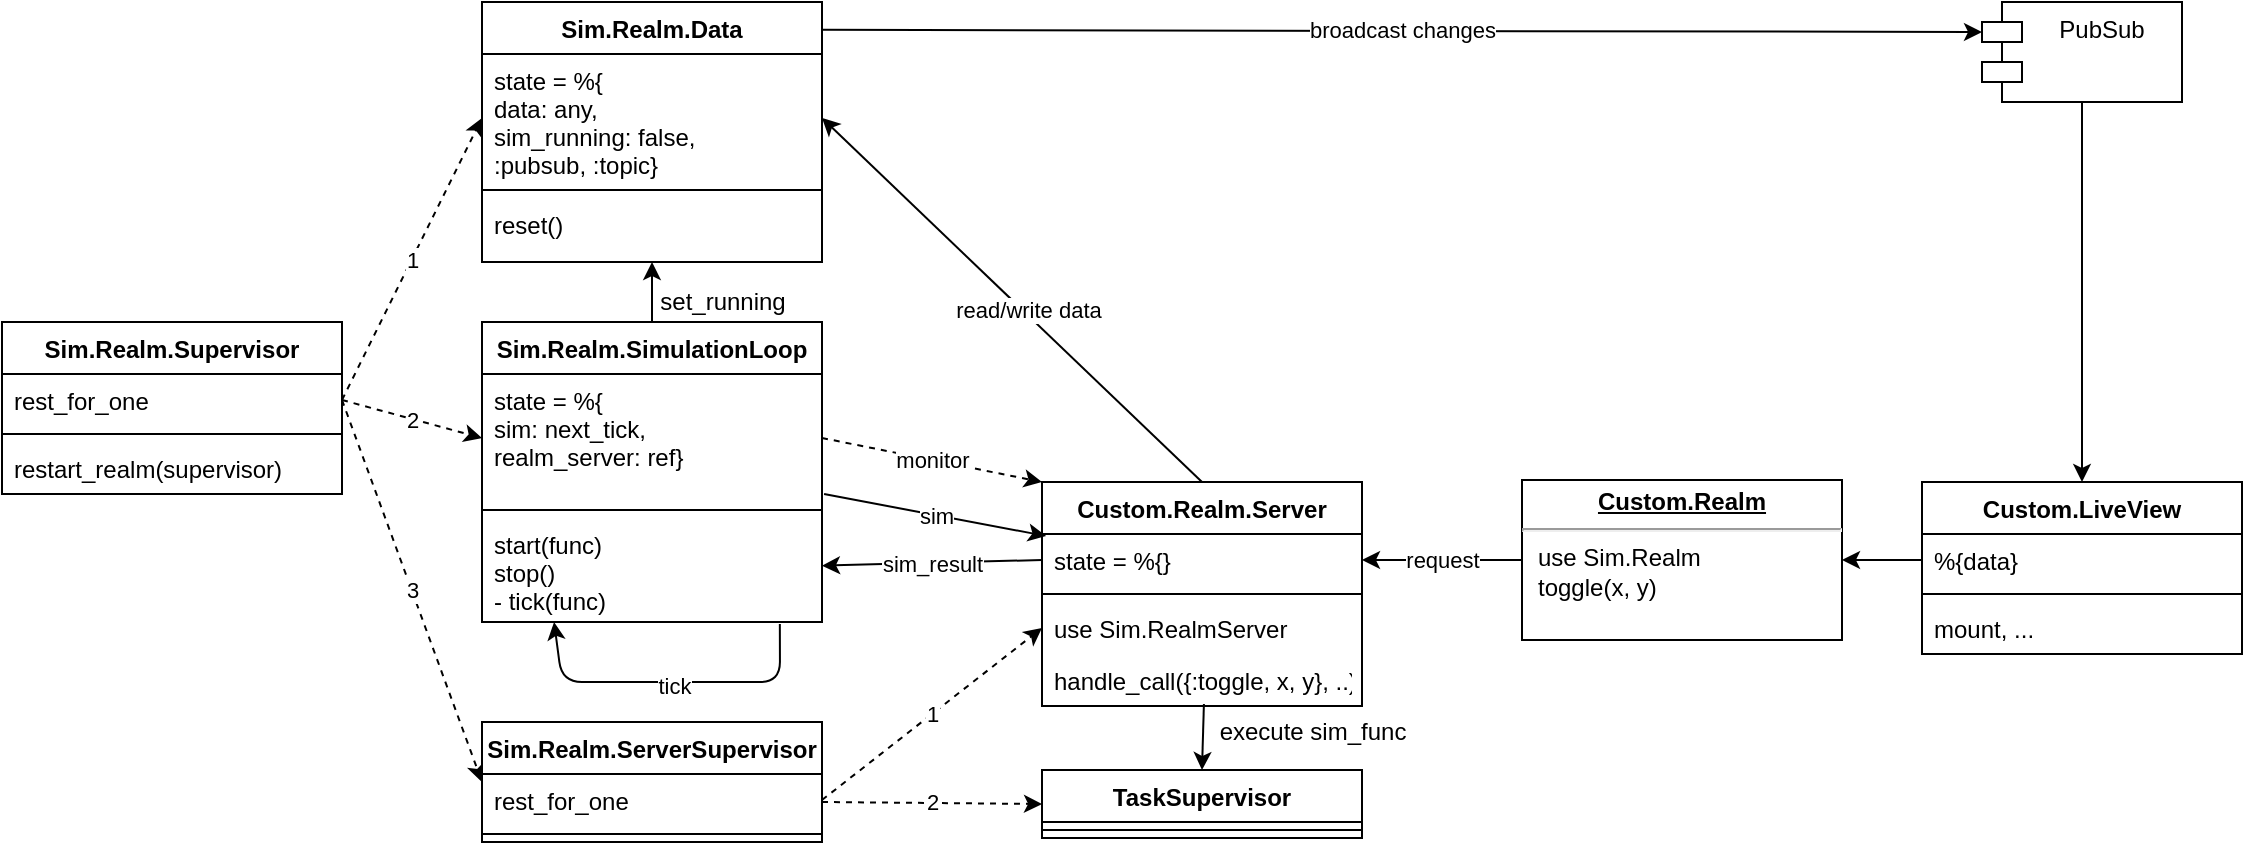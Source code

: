 <mxfile version="13.2.2" type="device"><diagram id="AdwI3hXEqUXo8Jf-QVOq" name="Page-1"><mxGraphModel dx="946" dy="631" grid="1" gridSize="10" guides="1" tooltips="1" connect="1" arrows="1" fold="1" page="1" pageScale="1" pageWidth="1169" pageHeight="827" math="0" shadow="0"><root><mxCell id="0"/><mxCell id="1" parent="0"/><mxCell id="UOPCzXccM1k2bYzfqvpx-35" value="request" style="edgeStyle=orthogonalEdgeStyle;rounded=0;orthogonalLoop=1;jettySize=auto;html=1;entryX=1;entryY=0.5;entryDx=0;entryDy=0;" edge="1" parent="1" source="UOPCzXccM1k2bYzfqvpx-34" target="UOPCzXccM1k2bYzfqvpx-18"><mxGeometry relative="1" as="geometry"/></mxCell><mxCell id="UOPCzXccM1k2bYzfqvpx-34" value="&lt;p style=&quot;margin: 0px ; margin-top: 4px ; text-align: center ; text-decoration: underline&quot;&gt;&lt;b&gt;Custom.Realm&lt;/b&gt;&lt;/p&gt;&lt;hr&gt;&lt;p style=&quot;margin: 0px ; margin-left: 8px&quot;&gt;use Sim.Realm&lt;/p&gt;&lt;p style=&quot;margin: 0px ; margin-left: 8px&quot;&gt;toggle(x, y)&lt;/p&gt;" style="verticalAlign=top;align=left;overflow=fill;fontSize=12;fontFamily=Helvetica;html=1;" vertex="1" parent="1"><mxGeometry x="800" y="279" width="160" height="80" as="geometry"/></mxCell><mxCell id="UOPCzXccM1k2bYzfqvpx-36" value="" style="endArrow=classic;html=1;entryX=0.5;entryY=0;entryDx=0;entryDy=0;exitX=0.506;exitY=0.962;exitDx=0;exitDy=0;exitPerimeter=0;" edge="1" parent="1" source="UOPCzXccM1k2bYzfqvpx-20" target="UOPCzXccM1k2bYzfqvpx-21"><mxGeometry width="50" height="50" relative="1" as="geometry"><mxPoint x="600" y="370" as="sourcePoint"/><mxPoint x="660" y="300" as="targetPoint"/></mxGeometry></mxCell><mxCell id="UOPCzXccM1k2bYzfqvpx-37" style="edgeStyle=orthogonalEdgeStyle;rounded=0;orthogonalLoop=1;jettySize=auto;html=1;exitX=0.5;exitY=1;exitDx=0;exitDy=0;" edge="1" parent="1" source="UOPCzXccM1k2bYzfqvpx-34" target="UOPCzXccM1k2bYzfqvpx-34"><mxGeometry relative="1" as="geometry"/></mxCell><mxCell id="UOPCzXccM1k2bYzfqvpx-39" value="" style="endArrow=classic;html=1;exitX=0.5;exitY=0;exitDx=0;exitDy=0;entryX=1;entryY=0.5;entryDx=0;entryDy=0;" edge="1" parent="1" source="UOPCzXccM1k2bYzfqvpx-17" target="UOPCzXccM1k2bYzfqvpx-6"><mxGeometry width="50" height="50" relative="1" as="geometry"><mxPoint x="610" y="350" as="sourcePoint"/><mxPoint x="660" y="300" as="targetPoint"/></mxGeometry></mxCell><mxCell id="UOPCzXccM1k2bYzfqvpx-40" value="read/write data" style="edgeLabel;html=1;align=center;verticalAlign=middle;resizable=0;points=[];" vertex="1" connectable="0" parent="UOPCzXccM1k2bYzfqvpx-39"><mxGeometry x="-0.07" y="-2" relative="1" as="geometry"><mxPoint as="offset"/></mxGeometry></mxCell><mxCell id="UOPCzXccM1k2bYzfqvpx-41" value="1" style="endArrow=classic;html=1;dashed=1;exitX=1;exitY=0.5;exitDx=0;exitDy=0;entryX=0;entryY=0.5;entryDx=0;entryDy=0;" edge="1" parent="1" source="UOPCzXccM1k2bYzfqvpx-2" target="UOPCzXccM1k2bYzfqvpx-6"><mxGeometry width="50" height="50" relative="1" as="geometry"><mxPoint x="470" y="350" as="sourcePoint"/><mxPoint x="520" y="300" as="targetPoint"/></mxGeometry></mxCell><mxCell id="UOPCzXccM1k2bYzfqvpx-42" value="2" style="endArrow=classic;html=1;dashed=1;exitX=1;exitY=0.5;exitDx=0;exitDy=0;entryX=0;entryY=0.5;entryDx=0;entryDy=0;" edge="1" parent="1" source="UOPCzXccM1k2bYzfqvpx-2" target="UOPCzXccM1k2bYzfqvpx-10"><mxGeometry width="50" height="50" relative="1" as="geometry"><mxPoint x="220" y="249" as="sourcePoint"/><mxPoint x="290" y="108" as="targetPoint"/></mxGeometry></mxCell><mxCell id="UOPCzXccM1k2bYzfqvpx-43" value="3" style="endArrow=classic;html=1;dashed=1;exitX=1;exitY=0.5;exitDx=0;exitDy=0;entryX=0;entryY=0.5;entryDx=0;entryDy=0;" edge="1" parent="1" source="UOPCzXccM1k2bYzfqvpx-2" target="UOPCzXccM1k2bYzfqvpx-13"><mxGeometry width="50" height="50" relative="1" as="geometry"><mxPoint x="220" y="249" as="sourcePoint"/><mxPoint x="290" y="268" as="targetPoint"/></mxGeometry></mxCell><mxCell id="UOPCzXccM1k2bYzfqvpx-44" value="1" style="endArrow=classic;html=1;dashed=1;exitX=1;exitY=0.5;exitDx=0;exitDy=0;entryX=0;entryY=0.5;entryDx=0;entryDy=0;" edge="1" parent="1" source="UOPCzXccM1k2bYzfqvpx-14" target="UOPCzXccM1k2bYzfqvpx-59"><mxGeometry width="50" height="50" relative="1" as="geometry"><mxPoint x="460" y="470" as="sourcePoint"/><mxPoint x="530" y="661" as="targetPoint"/></mxGeometry></mxCell><mxCell id="UOPCzXccM1k2bYzfqvpx-45" value="2" style="endArrow=classic;html=1;dashed=1;entryX=0;entryY=0.5;entryDx=0;entryDy=0;" edge="1" parent="1" target="UOPCzXccM1k2bYzfqvpx-21"><mxGeometry width="50" height="50" relative="1" as="geometry"><mxPoint x="450" y="440" as="sourcePoint"/><mxPoint x="520" y="439" as="targetPoint"/></mxGeometry></mxCell><mxCell id="UOPCzXccM1k2bYzfqvpx-46" value="broadcast changes" style="endArrow=classic;html=1;exitX=1;exitY=0.107;exitDx=0;exitDy=0;exitPerimeter=0;entryX=0;entryY=0;entryDx=0;entryDy=15;entryPerimeter=0;" edge="1" parent="1" source="UOPCzXccM1k2bYzfqvpx-5" target="UOPCzXccM1k2bYzfqvpx-51"><mxGeometry width="50" height="50" relative="1" as="geometry"><mxPoint x="470" y="320" as="sourcePoint"/><mxPoint x="900" y="55" as="targetPoint"/></mxGeometry></mxCell><mxCell id="UOPCzXccM1k2bYzfqvpx-51" value="PubSub" style="shape=module;align=left;spacingLeft=20;align=center;verticalAlign=top;" vertex="1" parent="1"><mxGeometry x="1030" y="40" width="100" height="50" as="geometry"/></mxCell><mxCell id="UOPCzXccM1k2bYzfqvpx-52" value="" style="endArrow=classic;html=1;entryX=1;entryY=0.5;entryDx=0;entryDy=0;exitX=0;exitY=0.5;exitDx=0;exitDy=0;" edge="1" parent="1" source="UOPCzXccM1k2bYzfqvpx-48" target="UOPCzXccM1k2bYzfqvpx-34"><mxGeometry width="50" height="50" relative="1" as="geometry"><mxPoint x="700" y="320" as="sourcePoint"/><mxPoint x="750" y="270" as="targetPoint"/></mxGeometry></mxCell><mxCell id="UOPCzXccM1k2bYzfqvpx-53" value="" style="endArrow=classic;html=1;exitX=0.5;exitY=1;exitDx=0;exitDy=0;entryX=0.5;entryY=0;entryDx=0;entryDy=0;" edge="1" parent="1" source="UOPCzXccM1k2bYzfqvpx-51" target="UOPCzXccM1k2bYzfqvpx-47"><mxGeometry width="50" height="50" relative="1" as="geometry"><mxPoint x="740" y="320" as="sourcePoint"/><mxPoint x="790" y="270" as="targetPoint"/></mxGeometry></mxCell><mxCell id="UOPCzXccM1k2bYzfqvpx-54" value="monitor" style="endArrow=classic;html=1;dashed=1;exitX=1;exitY=0.5;exitDx=0;exitDy=0;entryX=0;entryY=0;entryDx=0;entryDy=0;" edge="1" parent="1" source="UOPCzXccM1k2bYzfqvpx-10" target="UOPCzXccM1k2bYzfqvpx-17"><mxGeometry width="50" height="50" relative="1" as="geometry"><mxPoint x="490" y="510" as="sourcePoint"/><mxPoint x="560" y="529" as="targetPoint"/></mxGeometry></mxCell><mxCell id="UOPCzXccM1k2bYzfqvpx-55" value="" style="endArrow=classic;html=1;exitX=0;exitY=0.5;exitDx=0;exitDy=0;" edge="1" parent="1" source="UOPCzXccM1k2bYzfqvpx-18" target="UOPCzXccM1k2bYzfqvpx-12"><mxGeometry width="50" height="50" relative="1" as="geometry"><mxPoint x="530" y="320" as="sourcePoint"/><mxPoint x="580" y="270" as="targetPoint"/></mxGeometry></mxCell><mxCell id="UOPCzXccM1k2bYzfqvpx-60" value="sim_result" style="edgeLabel;html=1;align=center;verticalAlign=middle;resizable=0;points=[];" vertex="1" connectable="0" parent="UOPCzXccM1k2bYzfqvpx-55"><mxGeometry x="-0.0" relative="1" as="geometry"><mxPoint as="offset"/></mxGeometry></mxCell><mxCell id="UOPCzXccM1k2bYzfqvpx-56" value="sim" style="endArrow=classic;html=1;exitX=1.006;exitY=0.938;exitDx=0;exitDy=0;exitPerimeter=0;entryX=0.013;entryY=0.038;entryDx=0;entryDy=0;entryPerimeter=0;" edge="1" parent="1" source="UOPCzXccM1k2bYzfqvpx-10" target="UOPCzXccM1k2bYzfqvpx-18"><mxGeometry width="50" height="50" relative="1" as="geometry"><mxPoint x="530" y="320" as="sourcePoint"/><mxPoint x="580" y="270" as="targetPoint"/></mxGeometry></mxCell><mxCell id="UOPCzXccM1k2bYzfqvpx-5" value="Sim.Realm.Data" style="swimlane;fontStyle=1;align=center;verticalAlign=top;childLayout=stackLayout;horizontal=1;startSize=26;horizontalStack=0;resizeParent=1;resizeParentMax=0;resizeLast=0;collapsible=1;marginBottom=0;" vertex="1" parent="1"><mxGeometry x="280" y="40" width="170" height="130" as="geometry"/></mxCell><mxCell id="UOPCzXccM1k2bYzfqvpx-6" value="state = %{&#10;data: any, &#10;sim_running: false, &#10;:pubsub, :topic}" style="text;strokeColor=none;fillColor=none;align=left;verticalAlign=top;spacingLeft=4;spacingRight=4;overflow=hidden;rotatable=0;points=[[0,0.5],[1,0.5]];portConstraint=eastwest;" vertex="1" parent="UOPCzXccM1k2bYzfqvpx-5"><mxGeometry y="26" width="170" height="64" as="geometry"/></mxCell><mxCell id="UOPCzXccM1k2bYzfqvpx-7" value="" style="line;strokeWidth=1;fillColor=none;align=left;verticalAlign=middle;spacingTop=-1;spacingLeft=3;spacingRight=3;rotatable=0;labelPosition=right;points=[];portConstraint=eastwest;" vertex="1" parent="UOPCzXccM1k2bYzfqvpx-5"><mxGeometry y="90" width="170" height="8" as="geometry"/></mxCell><mxCell id="UOPCzXccM1k2bYzfqvpx-8" value="reset()" style="text;strokeColor=none;fillColor=none;align=left;verticalAlign=top;spacingLeft=4;spacingRight=4;overflow=hidden;rotatable=0;points=[[0,0.5],[1,0.5]];portConstraint=eastwest;" vertex="1" parent="UOPCzXccM1k2bYzfqvpx-5"><mxGeometry y="98" width="170" height="32" as="geometry"/></mxCell><mxCell id="UOPCzXccM1k2bYzfqvpx-9" value="Sim.Realm.SimulationLoop" style="swimlane;fontStyle=1;align=center;verticalAlign=top;childLayout=stackLayout;horizontal=1;startSize=26;horizontalStack=0;resizeParent=1;resizeParentMax=0;resizeLast=0;collapsible=1;marginBottom=0;" vertex="1" parent="1"><mxGeometry x="280" y="200" width="170" height="150" as="geometry"/></mxCell><mxCell id="UOPCzXccM1k2bYzfqvpx-10" value="state = %{&#10;sim: next_tick, &#10;realm_server: ref}" style="text;strokeColor=none;fillColor=none;align=left;verticalAlign=top;spacingLeft=4;spacingRight=4;overflow=hidden;rotatable=0;points=[[0,0.5],[1,0.5]];portConstraint=eastwest;" vertex="1" parent="UOPCzXccM1k2bYzfqvpx-9"><mxGeometry y="26" width="170" height="64" as="geometry"/></mxCell><mxCell id="UOPCzXccM1k2bYzfqvpx-11" value="" style="line;strokeWidth=1;fillColor=none;align=left;verticalAlign=middle;spacingTop=-1;spacingLeft=3;spacingRight=3;rotatable=0;labelPosition=right;points=[];portConstraint=eastwest;" vertex="1" parent="UOPCzXccM1k2bYzfqvpx-9"><mxGeometry y="90" width="170" height="8" as="geometry"/></mxCell><mxCell id="UOPCzXccM1k2bYzfqvpx-12" value="start(func)&#10;stop()&#10;- tick(func)" style="text;strokeColor=none;fillColor=none;align=left;verticalAlign=top;spacingLeft=4;spacingRight=4;overflow=hidden;rotatable=0;points=[[0,0.5],[1,0.5]];portConstraint=eastwest;" vertex="1" parent="UOPCzXccM1k2bYzfqvpx-9"><mxGeometry y="98" width="170" height="52" as="geometry"/></mxCell><mxCell id="UOPCzXccM1k2bYzfqvpx-57" value="" style="endArrow=classic;html=1;entryX=0.212;entryY=1;entryDx=0;entryDy=0;entryPerimeter=0;exitX=0.876;exitY=1.019;exitDx=0;exitDy=0;exitPerimeter=0;" edge="1" parent="UOPCzXccM1k2bYzfqvpx-9" source="UOPCzXccM1k2bYzfqvpx-12" target="UOPCzXccM1k2bYzfqvpx-12"><mxGeometry width="50" height="50" relative="1" as="geometry"><mxPoint x="170" y="130" as="sourcePoint"/><mxPoint x="140" y="170" as="targetPoint"/><Array as="points"><mxPoint x="149" y="180"/><mxPoint x="40" y="180"/></Array></mxGeometry></mxCell><mxCell id="UOPCzXccM1k2bYzfqvpx-58" value="tick" style="edgeLabel;html=1;align=center;verticalAlign=middle;resizable=0;points=[];" vertex="1" connectable="0" parent="UOPCzXccM1k2bYzfqvpx-57"><mxGeometry x="-0.021" y="1" relative="1" as="geometry"><mxPoint y="1" as="offset"/></mxGeometry></mxCell><mxCell id="UOPCzXccM1k2bYzfqvpx-1" value="Sim.Realm.Supervisor" style="swimlane;fontStyle=1;align=center;verticalAlign=top;childLayout=stackLayout;horizontal=1;startSize=26;horizontalStack=0;resizeParent=1;resizeParentMax=0;resizeLast=0;collapsible=1;marginBottom=0;" vertex="1" parent="1"><mxGeometry x="40" y="200" width="170" height="86" as="geometry"/></mxCell><mxCell id="UOPCzXccM1k2bYzfqvpx-2" value="rest_for_one" style="text;strokeColor=none;fillColor=none;align=left;verticalAlign=top;spacingLeft=4;spacingRight=4;overflow=hidden;rotatable=0;points=[[0,0.5],[1,0.5]];portConstraint=eastwest;" vertex="1" parent="UOPCzXccM1k2bYzfqvpx-1"><mxGeometry y="26" width="170" height="26" as="geometry"/></mxCell><mxCell id="UOPCzXccM1k2bYzfqvpx-3" value="" style="line;strokeWidth=1;fillColor=none;align=left;verticalAlign=middle;spacingTop=-1;spacingLeft=3;spacingRight=3;rotatable=0;labelPosition=right;points=[];portConstraint=eastwest;" vertex="1" parent="UOPCzXccM1k2bYzfqvpx-1"><mxGeometry y="52" width="170" height="8" as="geometry"/></mxCell><mxCell id="UOPCzXccM1k2bYzfqvpx-4" value="restart_realm(supervisor)" style="text;strokeColor=none;fillColor=none;align=left;verticalAlign=top;spacingLeft=4;spacingRight=4;overflow=hidden;rotatable=0;points=[[0,0.5],[1,0.5]];portConstraint=eastwest;" vertex="1" parent="UOPCzXccM1k2bYzfqvpx-1"><mxGeometry y="60" width="170" height="26" as="geometry"/></mxCell><mxCell id="UOPCzXccM1k2bYzfqvpx-13" value="Sim.Realm.ServerSupervisor" style="swimlane;fontStyle=1;align=center;verticalAlign=top;childLayout=stackLayout;horizontal=1;startSize=26;horizontalStack=0;resizeParent=1;resizeParentMax=0;resizeLast=0;collapsible=1;marginBottom=0;" vertex="1" parent="1"><mxGeometry x="280" y="400" width="170" height="60" as="geometry"/></mxCell><mxCell id="UOPCzXccM1k2bYzfqvpx-14" value="rest_for_one" style="text;strokeColor=none;fillColor=none;align=left;verticalAlign=top;spacingLeft=4;spacingRight=4;overflow=hidden;rotatable=0;points=[[0,0.5],[1,0.5]];portConstraint=eastwest;" vertex="1" parent="UOPCzXccM1k2bYzfqvpx-13"><mxGeometry y="26" width="170" height="26" as="geometry"/></mxCell><mxCell id="UOPCzXccM1k2bYzfqvpx-15" value="" style="line;strokeWidth=1;fillColor=none;align=left;verticalAlign=middle;spacingTop=-1;spacingLeft=3;spacingRight=3;rotatable=0;labelPosition=right;points=[];portConstraint=eastwest;" vertex="1" parent="UOPCzXccM1k2bYzfqvpx-13"><mxGeometry y="52" width="170" height="8" as="geometry"/></mxCell><mxCell id="UOPCzXccM1k2bYzfqvpx-17" value="Custom.Realm.Server" style="swimlane;fontStyle=1;align=center;verticalAlign=top;childLayout=stackLayout;horizontal=1;startSize=26;horizontalStack=0;resizeParent=1;resizeParentMax=0;resizeLast=0;collapsible=1;marginBottom=0;" vertex="1" parent="1"><mxGeometry x="560" y="280" width="160" height="112" as="geometry"/></mxCell><mxCell id="UOPCzXccM1k2bYzfqvpx-18" value="state = %{}" style="text;strokeColor=none;fillColor=none;align=left;verticalAlign=top;spacingLeft=4;spacingRight=4;overflow=hidden;rotatable=0;points=[[0,0.5],[1,0.5]];portConstraint=eastwest;" vertex="1" parent="UOPCzXccM1k2bYzfqvpx-17"><mxGeometry y="26" width="160" height="26" as="geometry"/></mxCell><mxCell id="UOPCzXccM1k2bYzfqvpx-19" value="" style="line;strokeWidth=1;fillColor=none;align=left;verticalAlign=middle;spacingTop=-1;spacingLeft=3;spacingRight=3;rotatable=0;labelPosition=right;points=[];portConstraint=eastwest;" vertex="1" parent="UOPCzXccM1k2bYzfqvpx-17"><mxGeometry y="52" width="160" height="8" as="geometry"/></mxCell><mxCell id="UOPCzXccM1k2bYzfqvpx-59" value="use Sim.RealmServer" style="text;strokeColor=none;fillColor=none;align=left;verticalAlign=top;spacingLeft=4;spacingRight=4;overflow=hidden;rotatable=0;points=[[0,0.5],[1,0.5]];portConstraint=eastwest;" vertex="1" parent="UOPCzXccM1k2bYzfqvpx-17"><mxGeometry y="60" width="160" height="26" as="geometry"/></mxCell><mxCell id="UOPCzXccM1k2bYzfqvpx-20" value="handle_call({:toggle, x, y}, ..)" style="text;strokeColor=none;fillColor=none;align=left;verticalAlign=top;spacingLeft=4;spacingRight=4;overflow=hidden;rotatable=0;points=[[0,0.5],[1,0.5]];portConstraint=eastwest;" vertex="1" parent="UOPCzXccM1k2bYzfqvpx-17"><mxGeometry y="86" width="160" height="26" as="geometry"/></mxCell><mxCell id="UOPCzXccM1k2bYzfqvpx-21" value="TaskSupervisor" style="swimlane;fontStyle=1;align=center;verticalAlign=top;childLayout=stackLayout;horizontal=1;startSize=26;horizontalStack=0;resizeParent=1;resizeParentMax=0;resizeLast=0;collapsible=1;marginBottom=0;" vertex="1" parent="1"><mxGeometry x="560" y="424" width="160" height="34" as="geometry"/></mxCell><mxCell id="UOPCzXccM1k2bYzfqvpx-23" value="" style="line;strokeWidth=1;fillColor=none;align=left;verticalAlign=middle;spacingTop=-1;spacingLeft=3;spacingRight=3;rotatable=0;labelPosition=right;points=[];portConstraint=eastwest;" vertex="1" parent="UOPCzXccM1k2bYzfqvpx-21"><mxGeometry y="26" width="160" height="8" as="geometry"/></mxCell><mxCell id="UOPCzXccM1k2bYzfqvpx-47" value="Custom.LiveView" style="swimlane;fontStyle=1;align=center;verticalAlign=top;childLayout=stackLayout;horizontal=1;startSize=26;horizontalStack=0;resizeParent=1;resizeParentMax=0;resizeLast=0;collapsible=1;marginBottom=0;" vertex="1" parent="1"><mxGeometry x="1000" y="280" width="160" height="86" as="geometry"/></mxCell><mxCell id="UOPCzXccM1k2bYzfqvpx-48" value="%{data}" style="text;strokeColor=none;fillColor=none;align=left;verticalAlign=top;spacingLeft=4;spacingRight=4;overflow=hidden;rotatable=0;points=[[0,0.5],[1,0.5]];portConstraint=eastwest;" vertex="1" parent="UOPCzXccM1k2bYzfqvpx-47"><mxGeometry y="26" width="160" height="26" as="geometry"/></mxCell><mxCell id="UOPCzXccM1k2bYzfqvpx-49" value="" style="line;strokeWidth=1;fillColor=none;align=left;verticalAlign=middle;spacingTop=-1;spacingLeft=3;spacingRight=3;rotatable=0;labelPosition=right;points=[];portConstraint=eastwest;" vertex="1" parent="UOPCzXccM1k2bYzfqvpx-47"><mxGeometry y="52" width="160" height="8" as="geometry"/></mxCell><mxCell id="UOPCzXccM1k2bYzfqvpx-50" value="mount, ..." style="text;strokeColor=none;fillColor=none;align=left;verticalAlign=top;spacingLeft=4;spacingRight=4;overflow=hidden;rotatable=0;points=[[0,0.5],[1,0.5]];portConstraint=eastwest;" vertex="1" parent="UOPCzXccM1k2bYzfqvpx-47"><mxGeometry y="60" width="160" height="26" as="geometry"/></mxCell><mxCell id="UOPCzXccM1k2bYzfqvpx-61" value="" style="endArrow=classic;html=1;exitX=0.5;exitY=0;exitDx=0;exitDy=0;" edge="1" parent="1" source="UOPCzXccM1k2bYzfqvpx-9" target="UOPCzXccM1k2bYzfqvpx-8"><mxGeometry width="50" height="50" relative="1" as="geometry"><mxPoint x="550" y="330" as="sourcePoint"/><mxPoint x="600" y="280" as="targetPoint"/></mxGeometry></mxCell><mxCell id="UOPCzXccM1k2bYzfqvpx-62" value="set_running" style="text;html=1;align=center;verticalAlign=middle;resizable=0;points=[];autosize=1;" vertex="1" parent="1"><mxGeometry x="360" y="180" width="80" height="20" as="geometry"/></mxCell><mxCell id="UOPCzXccM1k2bYzfqvpx-63" value="execute sim_func" style="text;html=1;align=center;verticalAlign=middle;resizable=0;points=[];autosize=1;" vertex="1" parent="1"><mxGeometry x="640" y="395" width="110" height="20" as="geometry"/></mxCell></root></mxGraphModel></diagram></mxfile>